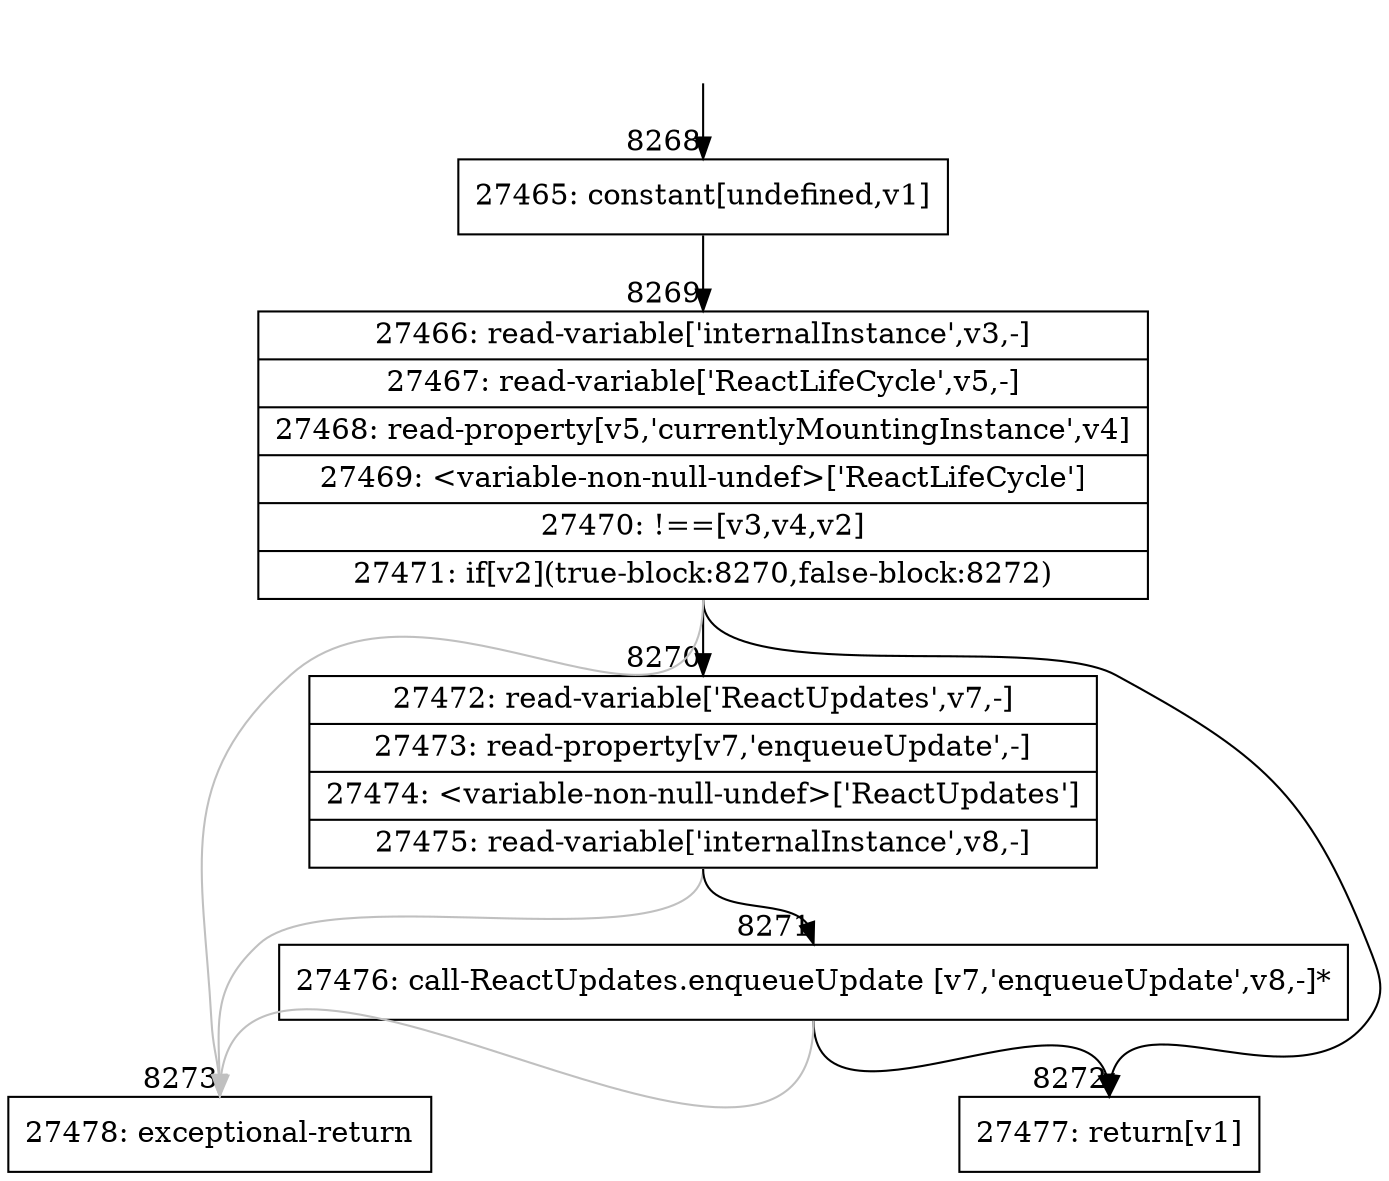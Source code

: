 digraph {
rankdir="TD"
BB_entry608[shape=none,label=""];
BB_entry608 -> BB8268 [tailport=s, headport=n, headlabel="    8268"]
BB8268 [shape=record label="{27465: constant[undefined,v1]}" ] 
BB8268 -> BB8269 [tailport=s, headport=n, headlabel="      8269"]
BB8269 [shape=record label="{27466: read-variable['internalInstance',v3,-]|27467: read-variable['ReactLifeCycle',v5,-]|27468: read-property[v5,'currentlyMountingInstance',v4]|27469: \<variable-non-null-undef\>['ReactLifeCycle']|27470: !==[v3,v4,v2]|27471: if[v2](true-block:8270,false-block:8272)}" ] 
BB8269 -> BB8270 [tailport=s, headport=n, headlabel="      8270"]
BB8269 -> BB8272 [tailport=s, headport=n, headlabel="      8272"]
BB8269 -> BB8273 [tailport=s, headport=n, color=gray, headlabel="      8273"]
BB8270 [shape=record label="{27472: read-variable['ReactUpdates',v7,-]|27473: read-property[v7,'enqueueUpdate',-]|27474: \<variable-non-null-undef\>['ReactUpdates']|27475: read-variable['internalInstance',v8,-]}" ] 
BB8270 -> BB8271 [tailport=s, headport=n, headlabel="      8271"]
BB8270 -> BB8273 [tailport=s, headport=n, color=gray]
BB8271 [shape=record label="{27476: call-ReactUpdates.enqueueUpdate [v7,'enqueueUpdate',v8,-]*}" ] 
BB8271 -> BB8272 [tailport=s, headport=n]
BB8271 -> BB8273 [tailport=s, headport=n, color=gray]
BB8272 [shape=record label="{27477: return[v1]}" ] 
BB8273 [shape=record label="{27478: exceptional-return}" ] 
//#$~ 14501
}
